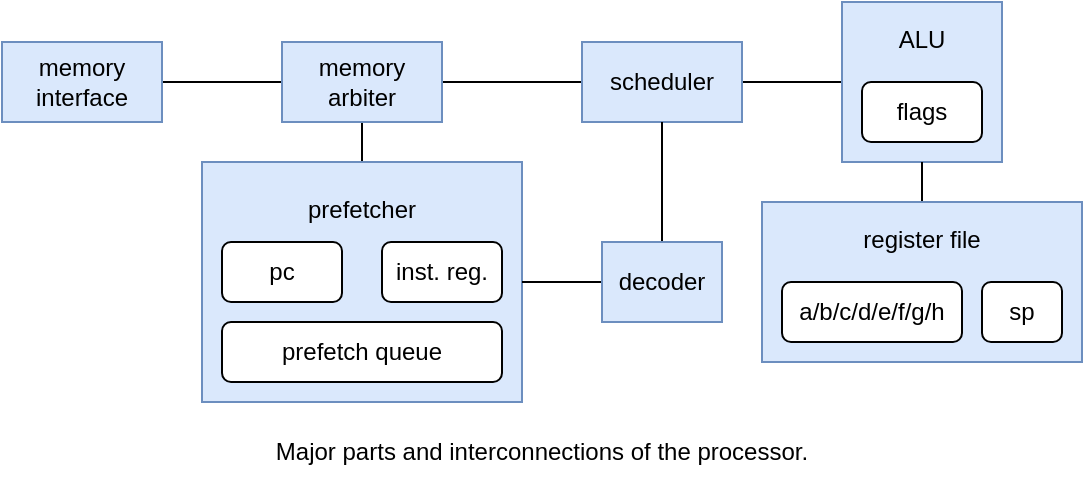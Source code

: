 <mxfile version="24.4.13" type="device">
  <diagram name="Page-1" id="PLkqTaa_uDr54_k0k-rc">
    <mxGraphModel dx="1102" dy="989" grid="1" gridSize="10" guides="1" tooltips="1" connect="1" arrows="1" fold="1" page="1" pageScale="1" pageWidth="827" pageHeight="1169" math="0" shadow="0">
      <root>
        <mxCell id="0" />
        <mxCell id="1" parent="0" />
        <mxCell id="PPvoRE-Qd83aW05oTdoZ-23" style="edgeStyle=orthogonalEdgeStyle;rounded=0;orthogonalLoop=1;jettySize=auto;html=1;exitX=1;exitY=0.5;exitDx=0;exitDy=0;entryX=0;entryY=0.5;entryDx=0;entryDy=0;anchorPointDirection=1;startArrow=none;startFill=0;endArrow=none;endFill=0;" edge="1" parent="1" source="PPvoRE-Qd83aW05oTdoZ-24" target="PPvoRE-Qd83aW05oTdoZ-27">
          <mxGeometry relative="1" as="geometry">
            <Array as="points">
              <mxPoint x="140" y="80" />
              <mxPoint x="140" y="80" />
            </Array>
          </mxGeometry>
        </mxCell>
        <mxCell id="PPvoRE-Qd83aW05oTdoZ-24" value="memory&lt;div&gt;interface&lt;/div&gt;" style="rounded=0;whiteSpace=wrap;html=1;fillColor=#dae8fc;strokeColor=#6c8ebf;" vertex="1" parent="1">
          <mxGeometry x="40" y="60" width="80" height="40" as="geometry" />
        </mxCell>
        <mxCell id="PPvoRE-Qd83aW05oTdoZ-25" style="edgeStyle=orthogonalEdgeStyle;rounded=0;orthogonalLoop=1;jettySize=auto;html=1;entryX=0.5;entryY=0;entryDx=0;entryDy=0;startArrow=none;startFill=0;endArrow=none;endFill=0;" edge="1" parent="1" source="PPvoRE-Qd83aW05oTdoZ-27" target="PPvoRE-Qd83aW05oTdoZ-28">
          <mxGeometry relative="1" as="geometry" />
        </mxCell>
        <mxCell id="PPvoRE-Qd83aW05oTdoZ-26" style="edgeStyle=orthogonalEdgeStyle;rounded=0;orthogonalLoop=1;jettySize=auto;html=1;exitX=1;exitY=0.5;exitDx=0;exitDy=0;entryX=0;entryY=0.5;entryDx=0;entryDy=0;startArrow=none;startFill=0;endArrow=none;endFill=0;" edge="1" parent="1" source="PPvoRE-Qd83aW05oTdoZ-27" target="PPvoRE-Qd83aW05oTdoZ-31">
          <mxGeometry relative="1" as="geometry" />
        </mxCell>
        <mxCell id="PPvoRE-Qd83aW05oTdoZ-27" value="memory&lt;div&gt;arbiter&lt;/div&gt;" style="rounded=0;whiteSpace=wrap;html=1;fillColor=#dae8fc;strokeColor=#6c8ebf;" vertex="1" parent="1">
          <mxGeometry x="180" y="60" width="80" height="40" as="geometry" />
        </mxCell>
        <mxCell id="PPvoRE-Qd83aW05oTdoZ-28" value="prefetcher&lt;div&gt;&lt;br&gt;&lt;/div&gt;&lt;div&gt;&lt;br&gt;&lt;/div&gt;&lt;div&gt;&lt;br&gt;&lt;/div&gt;&lt;div&gt;&lt;br&gt;&lt;/div&gt;&lt;div&gt;&lt;br&gt;&lt;/div&gt;" style="rounded=0;whiteSpace=wrap;html=1;fillColor=#dae8fc;strokeColor=#6c8ebf;" vertex="1" parent="1">
          <mxGeometry x="140" y="120" width="160" height="120" as="geometry" />
        </mxCell>
        <mxCell id="PPvoRE-Qd83aW05oTdoZ-29" value="pc" style="rounded=1;whiteSpace=wrap;html=1;" vertex="1" parent="1">
          <mxGeometry x="150" y="160" width="60" height="30" as="geometry" />
        </mxCell>
        <mxCell id="PPvoRE-Qd83aW05oTdoZ-30" style="edgeStyle=orthogonalEdgeStyle;rounded=0;orthogonalLoop=1;jettySize=auto;html=1;exitX=1;exitY=0.5;exitDx=0;exitDy=0;entryX=0;entryY=0.5;entryDx=0;entryDy=0;endArrow=none;endFill=0;" edge="1" parent="1" source="PPvoRE-Qd83aW05oTdoZ-31" target="PPvoRE-Qd83aW05oTdoZ-37">
          <mxGeometry relative="1" as="geometry" />
        </mxCell>
        <mxCell id="PPvoRE-Qd83aW05oTdoZ-31" value="scheduler" style="rounded=0;whiteSpace=wrap;html=1;fillColor=#dae8fc;strokeColor=#6c8ebf;" vertex="1" parent="1">
          <mxGeometry x="330" y="60" width="80" height="40" as="geometry" />
        </mxCell>
        <mxCell id="PPvoRE-Qd83aW05oTdoZ-32" value="inst. reg." style="rounded=1;whiteSpace=wrap;html=1;" vertex="1" parent="1">
          <mxGeometry x="230" y="160" width="60" height="30" as="geometry" />
        </mxCell>
        <mxCell id="PPvoRE-Qd83aW05oTdoZ-33" style="edgeStyle=orthogonalEdgeStyle;rounded=0;orthogonalLoop=1;jettySize=auto;html=1;entryX=1;entryY=0.5;entryDx=0;entryDy=0;startArrow=none;startFill=0;endArrow=none;endFill=0;" edge="1" parent="1" source="PPvoRE-Qd83aW05oTdoZ-35" target="PPvoRE-Qd83aW05oTdoZ-28">
          <mxGeometry relative="1" as="geometry" />
        </mxCell>
        <mxCell id="PPvoRE-Qd83aW05oTdoZ-34" style="edgeStyle=orthogonalEdgeStyle;rounded=0;orthogonalLoop=1;jettySize=auto;html=1;startArrow=none;startFill=0;endArrow=none;endFill=0;" edge="1" parent="1" source="PPvoRE-Qd83aW05oTdoZ-35">
          <mxGeometry relative="1" as="geometry">
            <mxPoint x="370" y="100" as="targetPoint" />
          </mxGeometry>
        </mxCell>
        <mxCell id="PPvoRE-Qd83aW05oTdoZ-35" value="decoder" style="rounded=0;whiteSpace=wrap;html=1;fillColor=#dae8fc;strokeColor=#6c8ebf;" vertex="1" parent="1">
          <mxGeometry x="340" y="160" width="60" height="40" as="geometry" />
        </mxCell>
        <mxCell id="PPvoRE-Qd83aW05oTdoZ-36" style="edgeStyle=orthogonalEdgeStyle;rounded=0;orthogonalLoop=1;jettySize=auto;html=1;exitX=0.5;exitY=1;exitDx=0;exitDy=0;" edge="1" parent="1" source="PPvoRE-Qd83aW05oTdoZ-31" target="PPvoRE-Qd83aW05oTdoZ-31">
          <mxGeometry relative="1" as="geometry" />
        </mxCell>
        <mxCell id="PPvoRE-Qd83aW05oTdoZ-37" value="ALU&lt;div&gt;&lt;br&gt;&lt;/div&gt;&lt;div&gt;&lt;br&gt;&lt;/div&gt;&lt;div&gt;&lt;br&gt;&lt;/div&gt;" style="rounded=0;whiteSpace=wrap;html=1;fillColor=#dae8fc;strokeColor=#6c8ebf;" vertex="1" parent="1">
          <mxGeometry x="460" y="40" width="80" height="80" as="geometry" />
        </mxCell>
        <mxCell id="PPvoRE-Qd83aW05oTdoZ-38" style="edgeStyle=orthogonalEdgeStyle;rounded=0;orthogonalLoop=1;jettySize=auto;html=1;entryX=0.5;entryY=1;entryDx=0;entryDy=0;endArrow=none;endFill=0;" edge="1" parent="1" source="PPvoRE-Qd83aW05oTdoZ-39" target="PPvoRE-Qd83aW05oTdoZ-37">
          <mxGeometry relative="1" as="geometry" />
        </mxCell>
        <mxCell id="PPvoRE-Qd83aW05oTdoZ-39" value="register file&lt;div&gt;&lt;br&gt;&lt;/div&gt;&lt;div&gt;&lt;br&gt;&lt;/div&gt;&lt;div&gt;&lt;br&gt;&lt;/div&gt;" style="rounded=0;whiteSpace=wrap;html=1;fillColor=#dae8fc;strokeColor=#6c8ebf;" vertex="1" parent="1">
          <mxGeometry x="420" y="140" width="160" height="80" as="geometry" />
        </mxCell>
        <mxCell id="PPvoRE-Qd83aW05oTdoZ-40" value="flags" style="rounded=1;whiteSpace=wrap;html=1;" vertex="1" parent="1">
          <mxGeometry x="470" y="80" width="60" height="30" as="geometry" />
        </mxCell>
        <mxCell id="PPvoRE-Qd83aW05oTdoZ-41" value="a/b/c/d/e/f/g/h" style="rounded=1;whiteSpace=wrap;html=1;" vertex="1" parent="1">
          <mxGeometry x="430" y="180" width="90" height="30" as="geometry" />
        </mxCell>
        <mxCell id="PPvoRE-Qd83aW05oTdoZ-42" value="sp" style="rounded=1;whiteSpace=wrap;html=1;" vertex="1" parent="1">
          <mxGeometry x="530" y="180" width="40" height="30" as="geometry" />
        </mxCell>
        <mxCell id="PPvoRE-Qd83aW05oTdoZ-43" value="Major parts and interconnections of the processor." style="text;html=1;align=center;verticalAlign=middle;whiteSpace=wrap;rounded=0;" vertex="1" parent="1">
          <mxGeometry x="40" y="250" width="540" height="30" as="geometry" />
        </mxCell>
        <mxCell id="PPvoRE-Qd83aW05oTdoZ-44" value="prefetch queue" style="rounded=1;whiteSpace=wrap;html=1;" vertex="1" parent="1">
          <mxGeometry x="150" y="200" width="140" height="30" as="geometry" />
        </mxCell>
      </root>
    </mxGraphModel>
  </diagram>
</mxfile>
